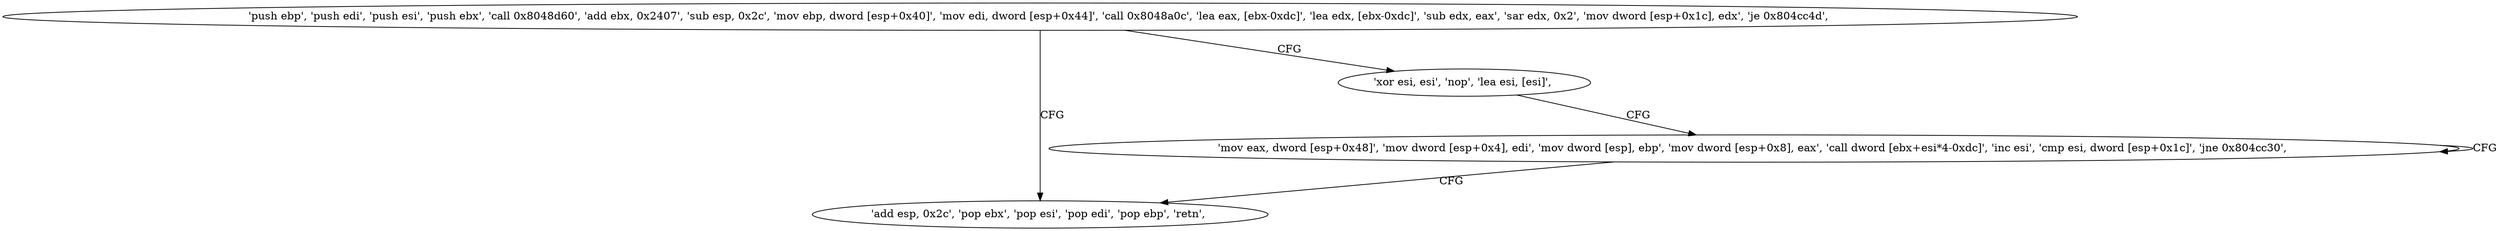 digraph "func" {
"134532080" [label = "'push ebp', 'push edi', 'push esi', 'push ebx', 'call 0x8048d60', 'add ebx, 0x2407', 'sub esp, 0x2c', 'mov ebp, dword [esp+0x40]', 'mov edi, dword [esp+0x44]', 'call 0x8048a0c', 'lea eax, [ebx-0xdc]', 'lea edx, [ebx-0xdc]', 'sub edx, eax', 'sar edx, 0x2', 'mov dword [esp+0x1c], edx', 'je 0x804cc4d', " ]
"134532173" [label = "'add esp, 0x2c', 'pop ebx', 'pop esi', 'pop edi', 'pop ebp', 'retn', " ]
"134532134" [label = "'xor esi, esi', 'nop', 'lea esi, [esi]', " ]
"134532144" [label = "'mov eax, dword [esp+0x48]', 'mov dword [esp+0x4], edi', 'mov dword [esp], ebp', 'mov dword [esp+0x8], eax', 'call dword [ebx+esi*4-0xdc]', 'inc esi', 'cmp esi, dword [esp+0x1c]', 'jne 0x804cc30', " ]
"134532080" -> "134532173" [ label = "CFG" ]
"134532080" -> "134532134" [ label = "CFG" ]
"134532134" -> "134532144" [ label = "CFG" ]
"134532144" -> "134532144" [ label = "CFG" ]
"134532144" -> "134532173" [ label = "CFG" ]
}
